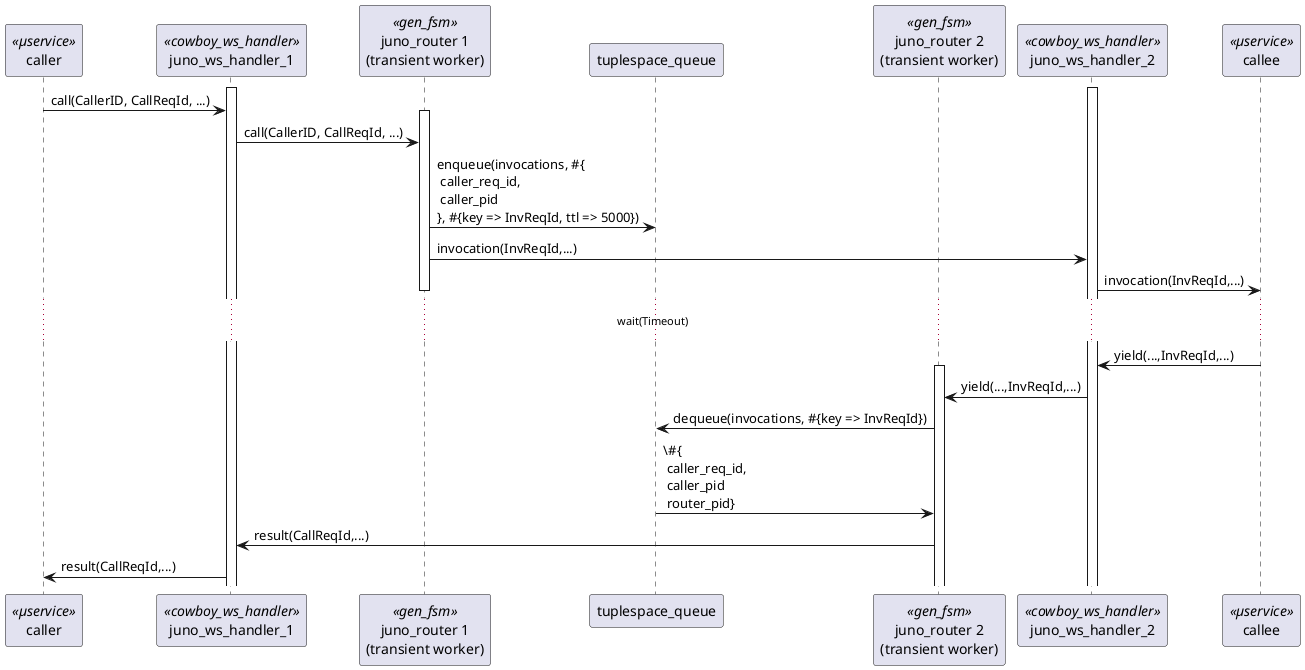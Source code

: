 @startuml

participant caller <<µservice>>
participant juno_ws_handler_1 <<cowboy_ws_handler>>
participant "juno_router 1\n(transient worker)" as juno_router <<gen_fsm>>
participant tuplespace_queue
participant "juno_router 2\n(transient worker)" as juno_router_2 <<gen_fsm>>
participant juno_ws_handler_2 <<cowboy_ws_handler>>
participant callee <<µservice>>

activate juno_ws_handler_1
activate juno_ws_handler_2
caller -> juno_ws_handler_1: call(CallerID, CallReqId, ...)
activate juno_router
juno_ws_handler_1 -> juno_router: call(CallerID, CallReqId, ...)
juno_router -> tuplespace_queue: enqueue(invocations, #{\n caller_req_id, \n caller_pid\n}, #{key => InvReqId, ttl => 5000})
juno_router -> juno_ws_handler_2: invocation(InvReqId,...)
juno_ws_handler_2 -> callee: invocation(InvReqId,...)
deactivate juno_router
...wait(Timeout)...
callee -> juno_ws_handler_2: yield(...,InvReqId,...)
activate juno_router_2
juno_ws_handler_2 -> juno_router_2: yield(...,InvReqId,...)
juno_router_2 -> tuplespace_queue: dequeue(invocations, #{key => InvReqId})
tuplespace_queue -> juno_router_2: \#{\n caller_req_id, \n caller_pid\n router_pid}

juno_router_2 -> juno_ws_handler_1: result(CallReqId,...)
juno_ws_handler_1 -> caller: result(CallReqId,...)
deactivate juno_router
@enduml
